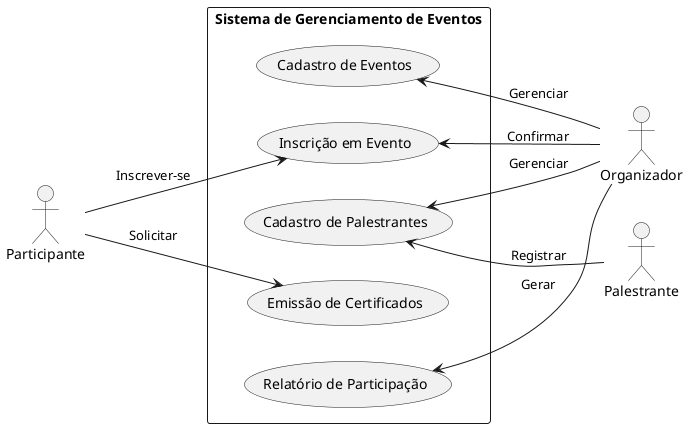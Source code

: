 @startuml "Sistema de Gerenciamento de Eventos"
left to right direction

actor "Participante" as participant
actor "Organizador" as organizer
actor "Palestrante" as speaker

rectangle "Sistema de Gerenciamento de Eventos" {
    usecase "Cadastro de Eventos" as UC1
    usecase "Inscrição em Evento" as UC2
    usecase "Cadastro de Palestrantes" as UC3
    usecase "Emissão de Certificados" as UC4
    usecase "Relatório de Participação" as UC5
}

participant --> UC2 : Inscrever-se
participant --> UC4 : Solicitar

UC1 <-- organizer : Gerenciar
UC2 <-- organizer : Confirmar
UC3 <-- organizer : Gerenciar
UC5 <-- organizer : Gerar

UC3 <-- speaker : Registrar

@enduml
